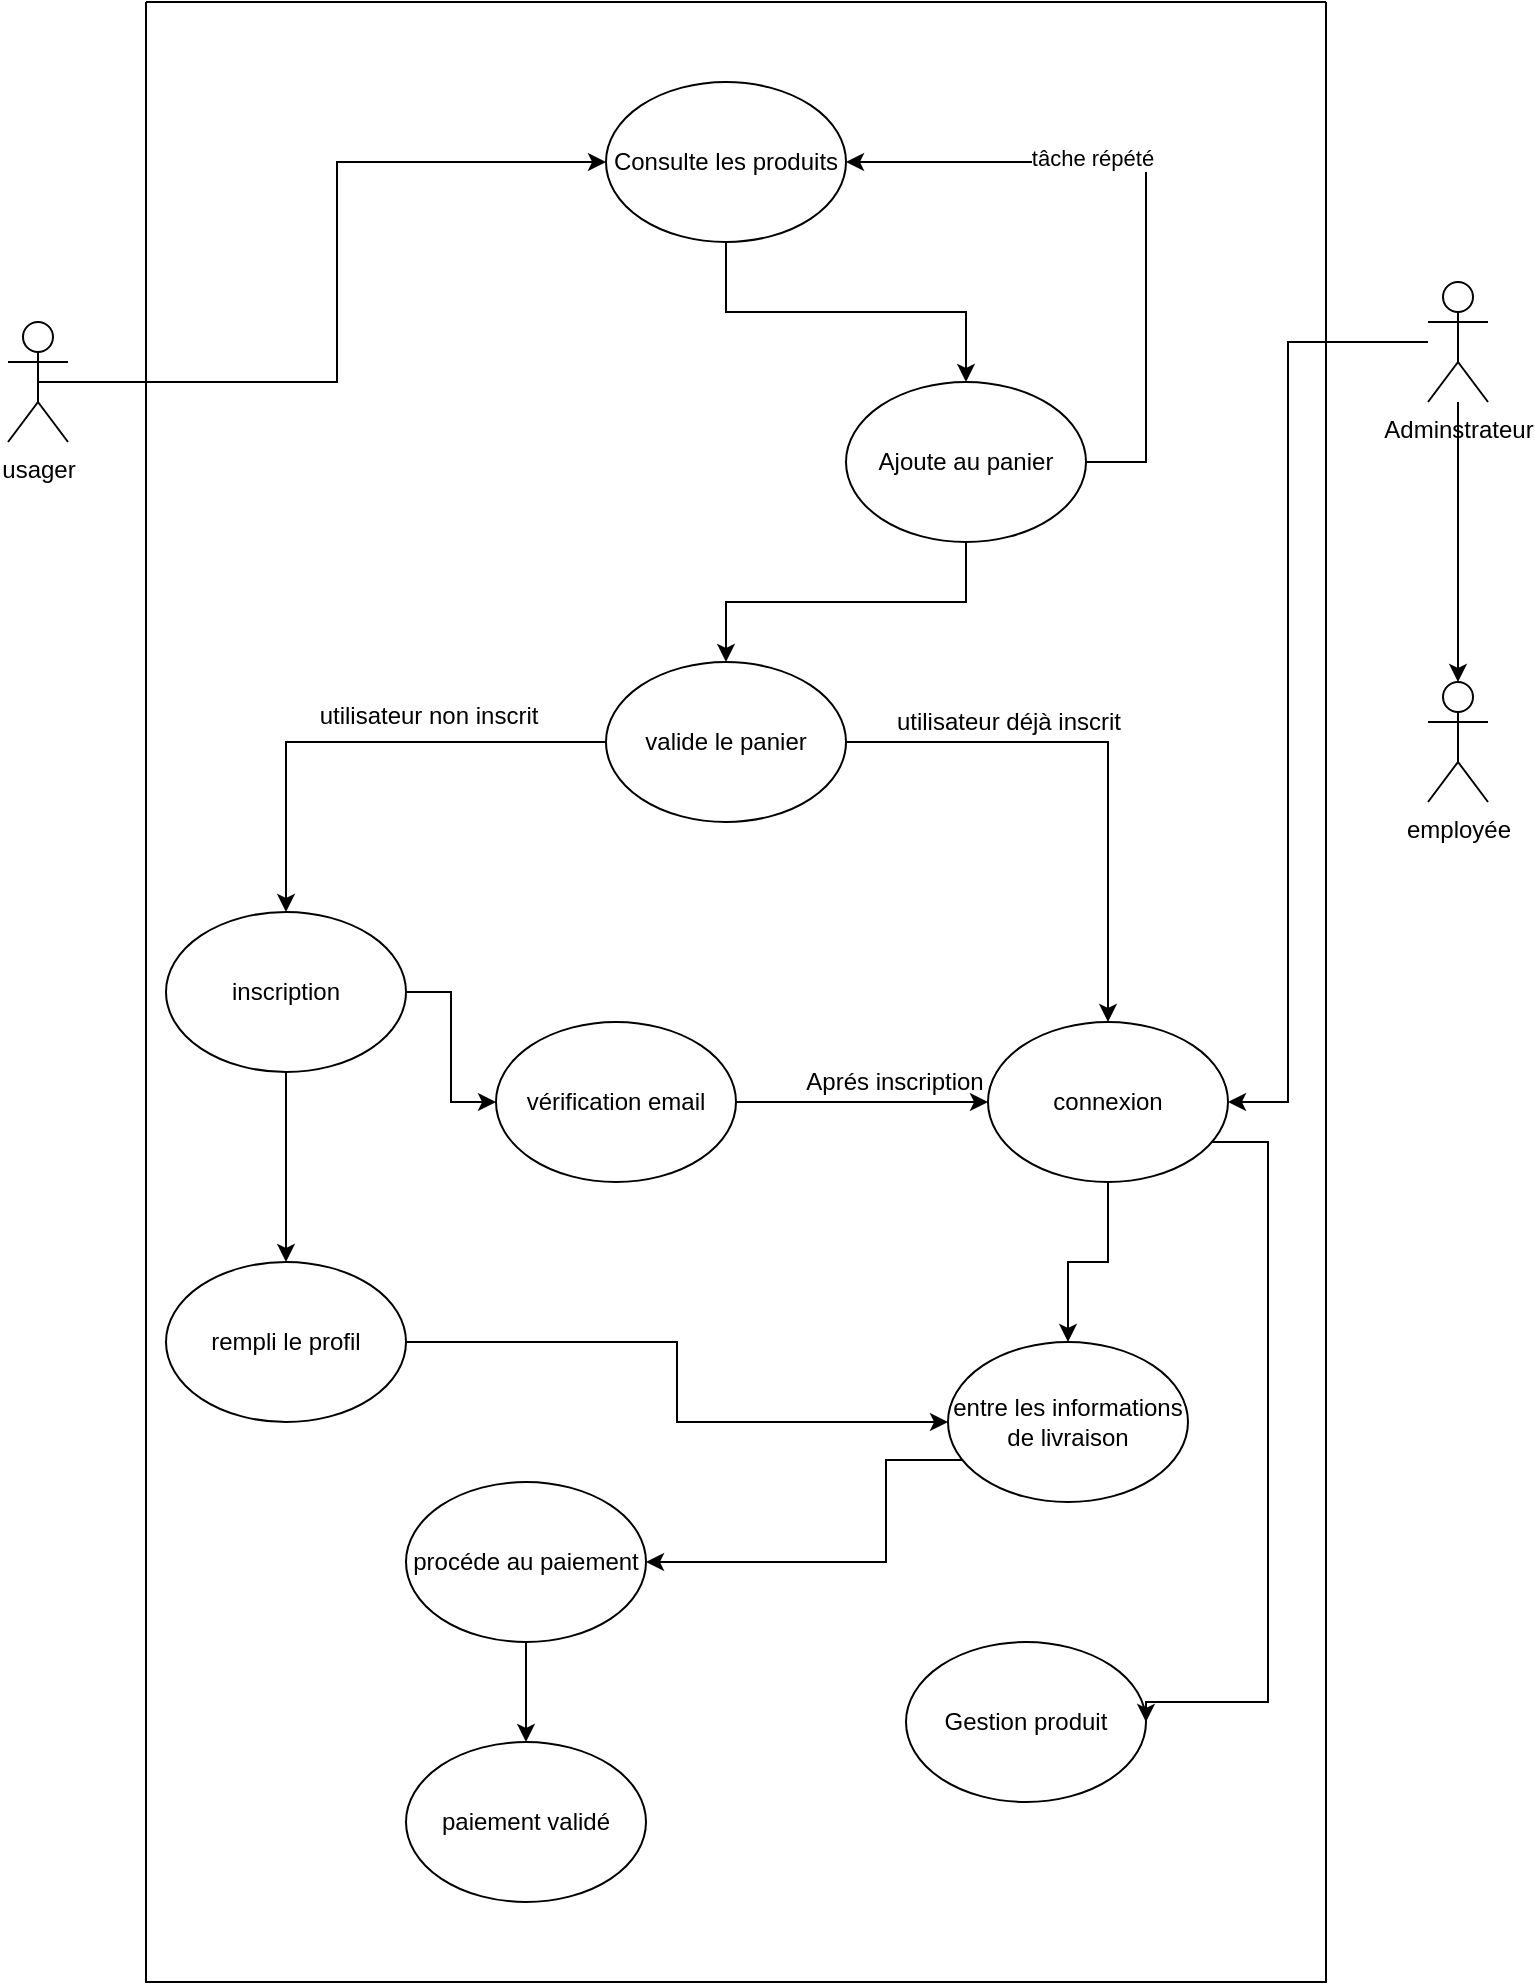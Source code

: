 <mxfile version="15.5.4" type="embed"><diagram id="23iRSUPoRavnBvh4doch" name="Page-1"><mxGraphModel dx="1160" dy="1796" grid="1" gridSize="10" guides="1" tooltips="1" connect="1" arrows="1" fold="1" page="1" pageScale="1" pageWidth="827" pageHeight="1169" math="0" shadow="0"><root><mxCell id="0"/><mxCell id="1" parent="0"/><mxCell id="12" style="edgeStyle=orthogonalEdgeStyle;rounded=0;orthogonalLoop=1;jettySize=auto;html=1;exitX=0.5;exitY=0.5;exitDx=0;exitDy=0;exitPerimeter=0;entryX=0;entryY=0.5;entryDx=0;entryDy=0;" edge="1" parent="1" source="2" target="9"><mxGeometry relative="1" as="geometry"/></mxCell><mxCell id="2" value="usager" style="shape=umlActor;verticalLabelPosition=bottom;verticalAlign=top;html=1;outlineConnect=0;" vertex="1" parent="1"><mxGeometry x="50" y="-950" width="30" height="60" as="geometry"/></mxCell><mxCell id="3" value="" style="swimlane;startSize=0;" vertex="1" parent="1"><mxGeometry x="119" y="-1110" width="590" height="990" as="geometry"/></mxCell><mxCell id="11" style="edgeStyle=orthogonalEdgeStyle;rounded=0;orthogonalLoop=1;jettySize=auto;html=1;entryX=0.5;entryY=0;entryDx=0;entryDy=0;" edge="1" parent="3" source="9" target="10"><mxGeometry relative="1" as="geometry"/></mxCell><mxCell id="9" value="Consulte les produits" style="ellipse;whiteSpace=wrap;html=1;" vertex="1" parent="3"><mxGeometry x="230" y="40" width="120" height="80" as="geometry"/></mxCell><mxCell id="14" style="edgeStyle=orthogonalEdgeStyle;rounded=0;orthogonalLoop=1;jettySize=auto;html=1;entryX=1;entryY=0.5;entryDx=0;entryDy=0;" edge="1" parent="3" source="10" target="9"><mxGeometry relative="1" as="geometry"><Array as="points"><mxPoint x="500" y="230"/><mxPoint x="500" y="80"/></Array></mxGeometry></mxCell><mxCell id="42" value="tâche répété" style="edgeLabel;html=1;align=center;verticalAlign=middle;resizable=0;points=[];" vertex="1" connectable="0" parent="14"><mxGeometry x="0.255" y="-2" relative="1" as="geometry"><mxPoint as="offset"/></mxGeometry></mxCell><mxCell id="16" style="edgeStyle=orthogonalEdgeStyle;rounded=0;orthogonalLoop=1;jettySize=auto;html=1;entryX=0.5;entryY=0;entryDx=0;entryDy=0;" edge="1" parent="3" source="10" target="15"><mxGeometry relative="1" as="geometry"/></mxCell><mxCell id="10" value="Ajoute au panier" style="ellipse;whiteSpace=wrap;html=1;" vertex="1" parent="3"><mxGeometry x="350" y="190" width="120" height="80" as="geometry"/></mxCell><mxCell id="21" style="edgeStyle=orthogonalEdgeStyle;rounded=0;orthogonalLoop=1;jettySize=auto;html=1;entryX=0.5;entryY=0;entryDx=0;entryDy=0;" edge="1" parent="3" source="15" target="18"><mxGeometry relative="1" as="geometry"/></mxCell><mxCell id="15" value="valide le panier" style="ellipse;whiteSpace=wrap;html=1;" vertex="1" parent="3"><mxGeometry x="230" y="330" width="120" height="80" as="geometry"/></mxCell><mxCell id="23" style="edgeStyle=orthogonalEdgeStyle;rounded=0;orthogonalLoop=1;jettySize=auto;html=1;exitX=0.5;exitY=1;exitDx=0;exitDy=0;entryX=0.5;entryY=0;entryDx=0;entryDy=0;" edge="1" parent="3" source="18" target="22"><mxGeometry relative="1" as="geometry"><Array as="points"><mxPoint x="70" y="600"/><mxPoint x="70" y="600"/></Array></mxGeometry></mxCell><mxCell id="39" style="edgeStyle=orthogonalEdgeStyle;rounded=0;orthogonalLoop=1;jettySize=auto;html=1;entryX=0;entryY=0.5;entryDx=0;entryDy=0;" edge="1" parent="3" source="18" target="38"><mxGeometry relative="1" as="geometry"/></mxCell><mxCell id="18" value="inscription" style="ellipse;whiteSpace=wrap;html=1;" vertex="1" parent="3"><mxGeometry x="10" y="455" width="120" height="80" as="geometry"/></mxCell><mxCell id="26" style="edgeStyle=orthogonalEdgeStyle;rounded=0;orthogonalLoop=1;jettySize=auto;html=1;" edge="1" parent="3" source="22" target="24"><mxGeometry relative="1" as="geometry"/></mxCell><mxCell id="22" value="rempli le profil" style="ellipse;whiteSpace=wrap;html=1;" vertex="1" parent="3"><mxGeometry x="10" y="630" width="120" height="80" as="geometry"/></mxCell><mxCell id="28" style="edgeStyle=orthogonalEdgeStyle;rounded=0;orthogonalLoop=1;jettySize=auto;html=1;exitX=0.067;exitY=0.738;exitDx=0;exitDy=0;exitPerimeter=0;" edge="1" parent="3" source="24" target="27"><mxGeometry relative="1" as="geometry"><Array as="points"><mxPoint x="370" y="729"/><mxPoint x="370" y="780"/></Array></mxGeometry></mxCell><mxCell id="24" value="entre les informations de livraison" style="ellipse;whiteSpace=wrap;html=1;" vertex="1" parent="3"><mxGeometry x="401" y="670" width="120" height="80" as="geometry"/></mxCell><mxCell id="33" style="edgeStyle=orthogonalEdgeStyle;rounded=0;orthogonalLoop=1;jettySize=auto;html=1;" edge="1" parent="3" source="27" target="32"><mxGeometry relative="1" as="geometry"/></mxCell><mxCell id="27" value="procéde au paiement" style="ellipse;whiteSpace=wrap;html=1;" vertex="1" parent="3"><mxGeometry x="130" y="740" width="120" height="80" as="geometry"/></mxCell><mxCell id="30" value="Gestion produit" style="ellipse;whiteSpace=wrap;html=1;" vertex="1" parent="3"><mxGeometry x="380" y="820" width="120" height="80" as="geometry"/></mxCell><mxCell id="32" value="paiement validé" style="ellipse;whiteSpace=wrap;html=1;" vertex="1" parent="3"><mxGeometry x="130" y="870" width="120" height="80" as="geometry"/></mxCell><mxCell id="38" value="vérification email" style="ellipse;whiteSpace=wrap;html=1;" vertex="1" parent="3"><mxGeometry x="175" y="510" width="120" height="80" as="geometry"/></mxCell><mxCell id="19" value="connexion" style="ellipse;whiteSpace=wrap;html=1;" vertex="1" parent="3"><mxGeometry x="421" y="510" width="120" height="80" as="geometry"/></mxCell><mxCell id="25" style="edgeStyle=orthogonalEdgeStyle;rounded=0;orthogonalLoop=1;jettySize=auto;html=1;" edge="1" parent="3" source="19" target="24"><mxGeometry relative="1" as="geometry"/></mxCell><mxCell id="20" style="edgeStyle=orthogonalEdgeStyle;rounded=0;orthogonalLoop=1;jettySize=auto;html=1;" edge="1" parent="3" source="15" target="19"><mxGeometry relative="1" as="geometry"/></mxCell><mxCell id="31" style="edgeStyle=orthogonalEdgeStyle;rounded=0;orthogonalLoop=1;jettySize=auto;html=1;entryX=1;entryY=0.5;entryDx=0;entryDy=0;" edge="1" parent="3" source="19" target="30"><mxGeometry relative="1" as="geometry"><Array as="points"><mxPoint x="561" y="570"/><mxPoint x="561" y="850"/><mxPoint x="500" y="850"/></Array></mxGeometry></mxCell><mxCell id="40" style="edgeStyle=orthogonalEdgeStyle;rounded=0;orthogonalLoop=1;jettySize=auto;html=1;" edge="1" parent="3" source="38" target="19"><mxGeometry relative="1" as="geometry"/></mxCell><mxCell id="5" value="employée" style="shape=umlActor;verticalLabelPosition=bottom;verticalAlign=top;html=1;outlineConnect=0;" vertex="1" parent="1"><mxGeometry x="760" y="-770" width="30" height="60" as="geometry"/></mxCell><mxCell id="8" style="edgeStyle=orthogonalEdgeStyle;rounded=0;orthogonalLoop=1;jettySize=auto;html=1;entryX=0.5;entryY=0;entryDx=0;entryDy=0;entryPerimeter=0;" edge="1" parent="1" source="6" target="5"><mxGeometry relative="1" as="geometry"/></mxCell><mxCell id="29" style="edgeStyle=orthogonalEdgeStyle;rounded=0;orthogonalLoop=1;jettySize=auto;html=1;entryX=1;entryY=0.5;entryDx=0;entryDy=0;" edge="1" parent="1" source="6" target="19"><mxGeometry relative="1" as="geometry"><Array as="points"><mxPoint x="690" y="-940"/><mxPoint x="690" y="-560"/></Array></mxGeometry></mxCell><mxCell id="6" value="Adminstrateur" style="shape=umlActor;verticalLabelPosition=bottom;verticalAlign=top;html=1;outlineConnect=0;" vertex="1" parent="1"><mxGeometry x="760" y="-970" width="30" height="60" as="geometry"/></mxCell><mxCell id="36" value="utilisateur déjà inscrit" style="text;html=1;align=center;verticalAlign=middle;resizable=0;points=[];autosize=1;strokeColor=none;fillColor=none;" vertex="1" parent="1"><mxGeometry x="485" y="-760" width="130" height="20" as="geometry"/></mxCell><mxCell id="37" value="utilisateur non inscrit" style="text;html=1;align=center;verticalAlign=middle;resizable=0;points=[];autosize=1;strokeColor=none;fillColor=none;" vertex="1" parent="1"><mxGeometry x="200" y="-763" width="120" height="20" as="geometry"/></mxCell><mxCell id="41" value="Aprés inscription" style="text;html=1;align=center;verticalAlign=middle;resizable=0;points=[];autosize=1;strokeColor=none;fillColor=none;" vertex="1" parent="1"><mxGeometry x="443" y="-580" width="100" height="20" as="geometry"/></mxCell></root></mxGraphModel></diagram></mxfile>